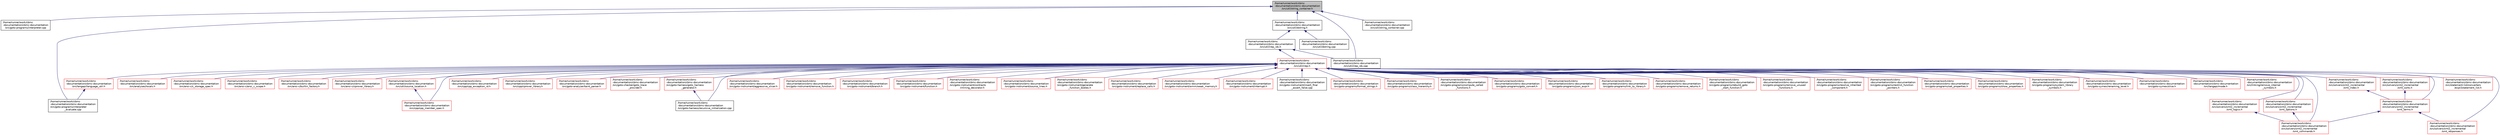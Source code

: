 digraph "/home/runner/work/cbmc-documentation/cbmc-documentation/src/util/string_container.h"
{
 // LATEX_PDF_SIZE
  bgcolor="transparent";
  edge [fontname="Helvetica",fontsize="10",labelfontname="Helvetica",labelfontsize="10"];
  node [fontname="Helvetica",fontsize="10",shape=record];
  Node1 [label="/home/runner/work/cbmc\l-documentation/cbmc-documentation\l/src/util/string_container.h",height=0.2,width=0.4,color="black", fillcolor="grey75", style="filled", fontcolor="black",tooltip=" "];
  Node1 -> Node2 [dir="back",color="midnightblue",fontsize="10",style="solid",fontname="Helvetica"];
  Node2 [label="/home/runner/work/cbmc\l-documentation/cbmc-documentation\l/src/goto-programs/interpreter.cpp",height=0.2,width=0.4,color="black",URL="$interpreter_8cpp.html",tooltip=" "];
  Node1 -> Node3 [dir="back",color="midnightblue",fontsize="10",style="solid",fontname="Helvetica"];
  Node3 [label="/home/runner/work/cbmc\l-documentation/cbmc-documentation\l/src/goto-programs/interpreter\l_evaluate.cpp",height=0.2,width=0.4,color="black",URL="$interpreter__evaluate_8cpp.html",tooltip=" "];
  Node1 -> Node4 [dir="back",color="midnightblue",fontsize="10",style="solid",fontname="Helvetica"];
  Node4 [label="/home/runner/work/cbmc\l-documentation/cbmc-documentation\l/src/util/dstring.h",height=0.2,width=0.4,color="black",URL="$dstring_8h.html",tooltip=" "];
  Node4 -> Node5 [dir="back",color="midnightblue",fontsize="10",style="solid",fontname="Helvetica"];
  Node5 [label="/home/runner/work/cbmc\l-documentation/cbmc-documentation\l/src/util/irep_ids.h",height=0.2,width=0.4,color="black",URL="$irep__ids_8h.html",tooltip=" "];
  Node5 -> Node6 [dir="back",color="midnightblue",fontsize="10",style="solid",fontname="Helvetica"];
  Node6 [label="/home/runner/work/cbmc\l-documentation/cbmc-documentation\l/src/util/irep.h",height=0.2,width=0.4,color="red",URL="$irep_8h.html",tooltip=" "];
  Node6 -> Node7 [dir="back",color="midnightblue",fontsize="10",style="solid",fontname="Helvetica"];
  Node7 [label="/home/runner/work/cbmc\l-documentation/cbmc-documentation\l/src/analyses/locals.h",height=0.2,width=0.4,color="red",URL="$locals_8h.html",tooltip=" "];
  Node6 -> Node33 [dir="back",color="midnightblue",fontsize="10",style="solid",fontname="Helvetica"];
  Node33 [label="/home/runner/work/cbmc\l-documentation/cbmc-documentation\l/src/ansi-c/c_storage_spec.h",height=0.2,width=0.4,color="red",URL="$c__storage__spec_8h.html",tooltip=" "];
  Node6 -> Node41 [dir="back",color="midnightblue",fontsize="10",style="solid",fontname="Helvetica"];
  Node41 [label="/home/runner/work/cbmc\l-documentation/cbmc-documentation\l/src/ansi-c/ansi_c_scope.h",height=0.2,width=0.4,color="red",URL="$ansi__c__scope_8h.html",tooltip=" "];
  Node6 -> Node51 [dir="back",color="midnightblue",fontsize="10",style="solid",fontname="Helvetica"];
  Node51 [label="/home/runner/work/cbmc\l-documentation/cbmc-documentation\l/src/ansi-c/builtin_factory.h",height=0.2,width=0.4,color="red",URL="$builtin__factory_8h.html",tooltip=" "];
  Node6 -> Node54 [dir="back",color="midnightblue",fontsize="10",style="solid",fontname="Helvetica"];
  Node54 [label="/home/runner/work/cbmc\l-documentation/cbmc-documentation\l/src/ansi-c/cprover_library.h",height=0.2,width=0.4,color="red",URL="$ansi-c_2cprover__library_8h.html",tooltip=" "];
  Node6 -> Node59 [dir="back",color="midnightblue",fontsize="10",style="solid",fontname="Helvetica"];
  Node59 [label="/home/runner/work/cbmc\l-documentation/cbmc-documentation\l/src/cpp/cpp_member_spec.h",height=0.2,width=0.4,color="red",URL="$cpp__member__spec_8h.html",tooltip=" "];
  Node6 -> Node99 [dir="back",color="midnightblue",fontsize="10",style="solid",fontname="Helvetica"];
  Node99 [label="/home/runner/work/cbmc\l-documentation/cbmc-documentation\l/src/cpp/cpp_exception_id.h",height=0.2,width=0.4,color="red",URL="$cpp__exception__id_8h.html",tooltip=" "];
  Node6 -> Node101 [dir="back",color="midnightblue",fontsize="10",style="solid",fontname="Helvetica"];
  Node101 [label="/home/runner/work/cbmc\l-documentation/cbmc-documentation\l/src/cpp/cprover_library.h",height=0.2,width=0.4,color="red",URL="$cpp_2cprover__library_8h.html",tooltip=" "];
  Node6 -> Node102 [dir="back",color="midnightblue",fontsize="10",style="solid",fontname="Helvetica"];
  Node102 [label="/home/runner/work/cbmc\l-documentation/cbmc-documentation\l/src/goto-analyzer/taint_parser.h",height=0.2,width=0.4,color="red",URL="$taint__parser_8h.html",tooltip=" "];
  Node6 -> Node104 [dir="back",color="midnightblue",fontsize="10",style="solid",fontname="Helvetica"];
  Node104 [label="/home/runner/work/cbmc\l-documentation/cbmc-documentation\l/src/goto-checker/goto_trace\l_provider.h",height=0.2,width=0.4,color="red",URL="$goto__trace__provider_8h.html",tooltip=" "];
  Node6 -> Node116 [dir="back",color="midnightblue",fontsize="10",style="solid",fontname="Helvetica"];
  Node116 [label="/home/runner/work/cbmc\l-documentation/cbmc-documentation\l/src/goto-harness/goto_harness\l_generator.h",height=0.2,width=0.4,color="red",URL="$goto__harness__generator_8h.html",tooltip=" "];
  Node116 -> Node124 [dir="back",color="midnightblue",fontsize="10",style="solid",fontname="Helvetica"];
  Node124 [label="/home/runner/work/cbmc\l-documentation/cbmc-documentation\l/src/goto-harness/recursive_initialization.cpp",height=0.2,width=0.4,color="black",URL="$recursive__initialization_8cpp.html",tooltip=" "];
  Node6 -> Node124 [dir="back",color="midnightblue",fontsize="10",style="solid",fontname="Helvetica"];
  Node6 -> Node125 [dir="back",color="midnightblue",fontsize="10",style="solid",fontname="Helvetica"];
  Node125 [label="/home/runner/work/cbmc\l-documentation/cbmc-documentation\l/src/goto-instrument/aggressive_slicer.h",height=0.2,width=0.4,color="red",URL="$aggressive__slicer_8h.html",tooltip=" "];
  Node6 -> Node129 [dir="back",color="midnightblue",fontsize="10",style="solid",fontname="Helvetica"];
  Node129 [label="/home/runner/work/cbmc\l-documentation/cbmc-documentation\l/src/goto-instrument/remove_function.h",height=0.2,width=0.4,color="red",URL="$remove__function_8h.html",tooltip=" "];
  Node6 -> Node131 [dir="back",color="midnightblue",fontsize="10",style="solid",fontname="Helvetica"];
  Node131 [label="/home/runner/work/cbmc\l-documentation/cbmc-documentation\l/src/goto-instrument/branch.h",height=0.2,width=0.4,color="red",URL="$branch_8h.html",tooltip=" "];
  Node6 -> Node133 [dir="back",color="midnightblue",fontsize="10",style="solid",fontname="Helvetica"];
  Node133 [label="/home/runner/work/cbmc\l-documentation/cbmc-documentation\l/src/goto-instrument/function.h",height=0.2,width=0.4,color="red",URL="$function_8h.html",tooltip=" "];
  Node6 -> Node135 [dir="back",color="midnightblue",fontsize="10",style="solid",fontname="Helvetica"];
  Node135 [label="/home/runner/work/cbmc\l-documentation/cbmc-documentation\l/src/goto-instrument/contracts\l/inlining_decorator.h",height=0.2,width=0.4,color="red",URL="$inlining__decorator_8h.html",tooltip=" "];
  Node6 -> Node137 [dir="back",color="midnightblue",fontsize="10",style="solid",fontname="Helvetica"];
  Node137 [label="/home/runner/work/cbmc\l-documentation/cbmc-documentation\l/src/goto-instrument/source_lines.h",height=0.2,width=0.4,color="red",URL="$source__lines_8h.html",tooltip=" "];
  Node6 -> Node144 [dir="back",color="midnightblue",fontsize="10",style="solid",fontname="Helvetica"];
  Node144 [label="/home/runner/work/cbmc\l-documentation/cbmc-documentation\l/src/goto-instrument/generate\l_function_bodies.h",height=0.2,width=0.4,color="red",URL="$generate__function__bodies_8h.html",tooltip=" "];
  Node6 -> Node146 [dir="back",color="midnightblue",fontsize="10",style="solid",fontname="Helvetica"];
  Node146 [label="/home/runner/work/cbmc\l-documentation/cbmc-documentation\l/src/goto-instrument/replace_calls.h",height=0.2,width=0.4,color="red",URL="$replace__calls_8h.html",tooltip=" "];
  Node6 -> Node148 [dir="back",color="midnightblue",fontsize="10",style="solid",fontname="Helvetica"];
  Node148 [label="/home/runner/work/cbmc\l-documentation/cbmc-documentation\l/src/goto-instrument/wmm/weak_memory.h",height=0.2,width=0.4,color="red",URL="$weak__memory_8h.html",tooltip=" "];
  Node6 -> Node150 [dir="back",color="midnightblue",fontsize="10",style="solid",fontname="Helvetica"];
  Node150 [label="/home/runner/work/cbmc\l-documentation/cbmc-documentation\l/src/goto-instrument/interrupt.h",height=0.2,width=0.4,color="red",URL="$interrupt_8h.html",tooltip=" "];
  Node6 -> Node152 [dir="back",color="midnightblue",fontsize="10",style="solid",fontname="Helvetica"];
  Node152 [label="/home/runner/work/cbmc\l-documentation/cbmc-documentation\l/src/goto-instrument/insert_final\l_assert_false.cpp",height=0.2,width=0.4,color="black",URL="$insert__final__assert__false_8cpp.html",tooltip=" "];
  Node6 -> Node153 [dir="back",color="midnightblue",fontsize="10",style="solid",fontname="Helvetica"];
  Node153 [label="/home/runner/work/cbmc\l-documentation/cbmc-documentation\l/src/goto-programs/format_strings.h",height=0.2,width=0.4,color="red",URL="$format__strings_8h.html",tooltip=" "];
  Node6 -> Node157 [dir="back",color="midnightblue",fontsize="10",style="solid",fontname="Helvetica"];
  Node157 [label="/home/runner/work/cbmc\l-documentation/cbmc-documentation\l/src/goto-programs/class_hierarchy.h",height=0.2,width=0.4,color="red",URL="$class__hierarchy_8h.html",tooltip=" "];
  Node6 -> Node180 [dir="back",color="midnightblue",fontsize="10",style="solid",fontname="Helvetica"];
  Node180 [label="/home/runner/work/cbmc\l-documentation/cbmc-documentation\l/src/goto-programs/compute_called\l_functions.h",height=0.2,width=0.4,color="red",URL="$compute__called__functions_8h.html",tooltip=" "];
  Node6 -> Node185 [dir="back",color="midnightblue",fontsize="10",style="solid",fontname="Helvetica"];
  Node185 [label="/home/runner/work/cbmc\l-documentation/cbmc-documentation\l/src/goto-programs/goto_convert.h",height=0.2,width=0.4,color="red",URL="$goto__convert_8h.html",tooltip=" "];
  Node6 -> Node190 [dir="back",color="midnightblue",fontsize="10",style="solid",fontname="Helvetica"];
  Node190 [label="/home/runner/work/cbmc\l-documentation/cbmc-documentation\l/src/goto-programs/json_expr.h",height=0.2,width=0.4,color="red",URL="$json__expr_8h.html",tooltip=" "];
  Node6 -> Node194 [dir="back",color="midnightblue",fontsize="10",style="solid",fontname="Helvetica"];
  Node194 [label="/home/runner/work/cbmc\l-documentation/cbmc-documentation\l/src/goto-programs/link_to_library.h",height=0.2,width=0.4,color="red",URL="$link__to__library_8h.html",tooltip=" "];
  Node6 -> Node195 [dir="back",color="midnightblue",fontsize="10",style="solid",fontname="Helvetica"];
  Node195 [label="/home/runner/work/cbmc\l-documentation/cbmc-documentation\l/src/goto-programs/remove_returns.h",height=0.2,width=0.4,color="red",URL="$remove__returns_8h.html",tooltip=" "];
  Node6 -> Node200 [dir="back",color="midnightblue",fontsize="10",style="solid",fontname="Helvetica"];
  Node200 [label="/home/runner/work/cbmc\l-documentation/cbmc-documentation\l/src/goto-programs/rebuild_goto\l_start_function.h",height=0.2,width=0.4,color="red",URL="$rebuild__goto__start__function_8h.html",tooltip=" "];
  Node6 -> Node203 [dir="back",color="midnightblue",fontsize="10",style="solid",fontname="Helvetica"];
  Node203 [label="/home/runner/work/cbmc\l-documentation/cbmc-documentation\l/src/goto-programs/remove_unused\l_functions.h",height=0.2,width=0.4,color="red",URL="$remove__unused__functions_8h.html",tooltip=" "];
  Node6 -> Node205 [dir="back",color="midnightblue",fontsize="10",style="solid",fontname="Helvetica"];
  Node205 [label="/home/runner/work/cbmc\l-documentation/cbmc-documentation\l/src/goto-programs/resolve_inherited\l_component.h",height=0.2,width=0.4,color="red",URL="$resolve__inherited__component_8h.html",tooltip=" "];
  Node6 -> Node221 [dir="back",color="midnightblue",fontsize="10",style="solid",fontname="Helvetica"];
  Node221 [label="/home/runner/work/cbmc\l-documentation/cbmc-documentation\l/src/goto-programs/restrict_function\l_pointers.h",height=0.2,width=0.4,color="red",URL="$restrict__function__pointers_8h.html",tooltip=" "];
  Node6 -> Node223 [dir="back",color="midnightblue",fontsize="10",style="solid",fontname="Helvetica"];
  Node223 [label="/home/runner/work/cbmc\l-documentation/cbmc-documentation\l/src/goto-programs/set_properties.h",height=0.2,width=0.4,color="red",URL="$set__properties_8h.html",tooltip=" "];
  Node6 -> Node225 [dir="back",color="midnightblue",fontsize="10",style="solid",fontname="Helvetica"];
  Node225 [label="/home/runner/work/cbmc\l-documentation/cbmc-documentation\l/src/goto-programs/show_properties.h",height=0.2,width=0.4,color="red",URL="$show__properties_8h.html",tooltip=" "];
  Node6 -> Node234 [dir="back",color="midnightblue",fontsize="10",style="solid",fontname="Helvetica"];
  Node234 [label="/home/runner/work/cbmc\l-documentation/cbmc-documentation\l/src/goto-programs/system_library\l_symbols.h",height=0.2,width=0.4,color="red",URL="$system__library__symbols_8h.html",tooltip=" "];
  Node6 -> Node238 [dir="back",color="midnightblue",fontsize="10",style="solid",fontname="Helvetica"];
  Node238 [label="/home/runner/work/cbmc\l-documentation/cbmc-documentation\l/src/goto-symex/renaming_level.h",height=0.2,width=0.4,color="red",URL="$renaming__level_8h.html",tooltip=" "];
  Node6 -> Node293 [dir="back",color="midnightblue",fontsize="10",style="solid",fontname="Helvetica"];
  Node293 [label="/home/runner/work/cbmc\l-documentation/cbmc-documentation\l/src/goto-symex/slice.h",height=0.2,width=0.4,color="red",URL="$slice_8h.html",tooltip=" "];
  Node6 -> Node296 [dir="back",color="midnightblue",fontsize="10",style="solid",fontname="Helvetica"];
  Node296 [label="/home/runner/work/cbmc\l-documentation/cbmc-documentation\l/src/langapi/language_util.h",height=0.2,width=0.4,color="red",URL="$language__util_8h.html",tooltip=" "];
  Node296 -> Node3 [dir="back",color="midnightblue",fontsize="10",style="solid",fontname="Helvetica"];
  Node6 -> Node318 [dir="back",color="midnightblue",fontsize="10",style="solid",fontname="Helvetica"];
  Node318 [label="/home/runner/work/cbmc\l-documentation/cbmc-documentation\l/src/langapi/mode.h",height=0.2,width=0.4,color="red",URL="$mode_8h.html",tooltip=" "];
  Node6 -> Node325 [dir="back",color="midnightblue",fontsize="10",style="solid",fontname="Helvetica"];
  Node325 [label="/home/runner/work/cbmc\l-documentation/cbmc-documentation\l/src/linking/remove_internal\l_symbols.h",height=0.2,width=0.4,color="red",URL="$remove__internal__symbols_8h.html",tooltip=" "];
  Node6 -> Node328 [dir="back",color="midnightblue",fontsize="10",style="solid",fontname="Helvetica"];
  Node328 [label="/home/runner/work/cbmc\l-documentation/cbmc-documentation\l/src/solvers/smt2_incremental\l/smt_commands.h",height=0.2,width=0.4,color="red",URL="$smt__commands_8h.html",tooltip=" "];
  Node6 -> Node340 [dir="back",color="midnightblue",fontsize="10",style="solid",fontname="Helvetica"];
  Node340 [label="/home/runner/work/cbmc\l-documentation/cbmc-documentation\l/src/solvers/smt2_incremental\l/smt_index.h",height=0.2,width=0.4,color="red",URL="$smt__index_8h.html",tooltip=" "];
  Node340 -> Node342 [dir="back",color="midnightblue",fontsize="10",style="solid",fontname="Helvetica"];
  Node342 [label="/home/runner/work/cbmc\l-documentation/cbmc-documentation\l/src/solvers/smt2_incremental\l/smt_terms.h",height=0.2,width=0.4,color="red",URL="$smt__terms_8h.html",tooltip=" "];
  Node342 -> Node328 [dir="back",color="midnightblue",fontsize="10",style="solid",fontname="Helvetica"];
  Node342 -> Node351 [dir="back",color="midnightblue",fontsize="10",style="solid",fontname="Helvetica"];
  Node351 [label="/home/runner/work/cbmc\l-documentation/cbmc-documentation\l/src/solvers/smt2_incremental\l/smt_responses.h",height=0.2,width=0.4,color="red",URL="$smt__responses_8h.html",tooltip=" "];
  Node6 -> Node357 [dir="back",color="midnightblue",fontsize="10",style="solid",fontname="Helvetica"];
  Node357 [label="/home/runner/work/cbmc\l-documentation/cbmc-documentation\l/src/solvers/smt2_incremental\l/smt_logics.h",height=0.2,width=0.4,color="red",URL="$smt__logics_8h.html",tooltip=" "];
  Node357 -> Node328 [dir="back",color="midnightblue",fontsize="10",style="solid",fontname="Helvetica"];
  Node6 -> Node359 [dir="back",color="midnightblue",fontsize="10",style="solid",fontname="Helvetica"];
  Node359 [label="/home/runner/work/cbmc\l-documentation/cbmc-documentation\l/src/solvers/smt2_incremental\l/smt_options.h",height=0.2,width=0.4,color="red",URL="$smt__options_8h.html",tooltip=" "];
  Node359 -> Node328 [dir="back",color="midnightblue",fontsize="10",style="solid",fontname="Helvetica"];
  Node6 -> Node342 [dir="back",color="midnightblue",fontsize="10",style="solid",fontname="Helvetica"];
  Node6 -> Node351 [dir="back",color="midnightblue",fontsize="10",style="solid",fontname="Helvetica"];
  Node6 -> Node361 [dir="back",color="midnightblue",fontsize="10",style="solid",fontname="Helvetica"];
  Node361 [label="/home/runner/work/cbmc\l-documentation/cbmc-documentation\l/src/solvers/smt2_incremental\l/smt_sorts.h",height=0.2,width=0.4,color="red",URL="$smt__sorts_8h.html",tooltip=" "];
  Node361 -> Node342 [dir="back",color="midnightblue",fontsize="10",style="solid",fontname="Helvetica"];
  Node6 -> Node363 [dir="back",color="midnightblue",fontsize="10",style="solid",fontname="Helvetica"];
  Node363 [label="/home/runner/work/cbmc\l-documentation/cbmc-documentation\l/src/statement-list/converters\l/expr2statement_list.h",height=0.2,width=0.4,color="red",URL="$expr2statement__list_8h.html",tooltip=" "];
  Node6 -> Node365 [dir="back",color="midnightblue",fontsize="10",style="solid",fontname="Helvetica"];
  Node365 [label="/home/runner/work/cbmc\l-documentation/cbmc-documentation\l/src/util/source_location.h",height=0.2,width=0.4,color="red",URL="$source__location_8h.html",tooltip=" "];
  Node365 -> Node59 [dir="back",color="midnightblue",fontsize="10",style="solid",fontname="Helvetica"];
  Node5 -> Node1360 [dir="back",color="midnightblue",fontsize="10",style="solid",fontname="Helvetica"];
  Node1360 [label="/home/runner/work/cbmc\l-documentation/cbmc-documentation\l/src/util/irep_ids.cpp",height=0.2,width=0.4,color="black",URL="$irep__ids_8cpp.html",tooltip=" "];
  Node4 -> Node1361 [dir="back",color="midnightblue",fontsize="10",style="solid",fontname="Helvetica"];
  Node1361 [label="/home/runner/work/cbmc\l-documentation/cbmc-documentation\l/src/util/dstring.cpp",height=0.2,width=0.4,color="black",URL="$dstring_8cpp.html",tooltip=" "];
  Node1 -> Node1360 [dir="back",color="midnightblue",fontsize="10",style="solid",fontname="Helvetica"];
  Node1 -> Node1362 [dir="back",color="midnightblue",fontsize="10",style="solid",fontname="Helvetica"];
  Node1362 [label="/home/runner/work/cbmc\l-documentation/cbmc-documentation\l/src/util/string_container.cpp",height=0.2,width=0.4,color="black",URL="$string__container_8cpp.html",tooltip=" "];
}
